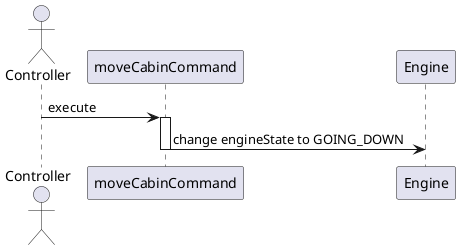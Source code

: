 @startuml

actor Controller

Controller -> moveCabinCommand: execute
activate moveCabinCommand
moveCabinCommand -> Engine: change engineState to GOING_DOWN
deactivate moveCabinCommand

@enduml
